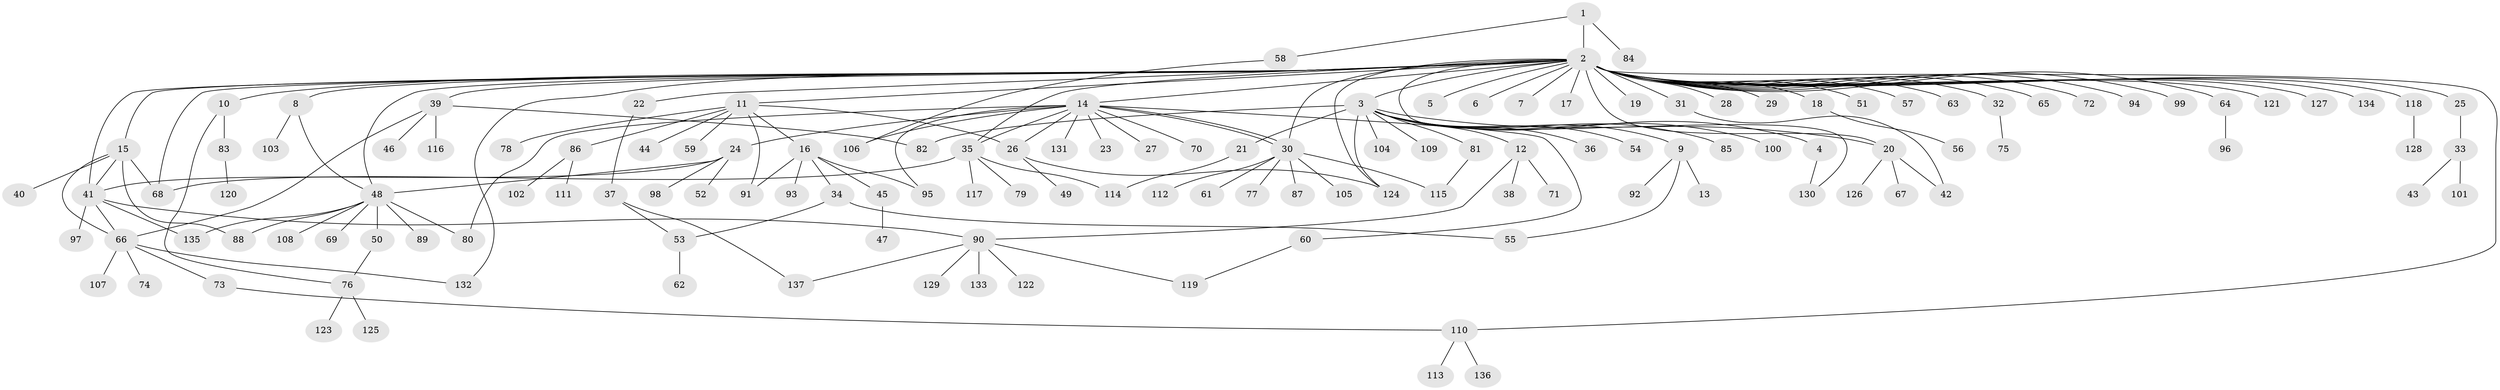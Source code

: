 // Generated by graph-tools (version 1.1) at 2025/14/03/09/25 04:14:28]
// undirected, 137 vertices, 170 edges
graph export_dot {
graph [start="1"]
  node [color=gray90,style=filled];
  1;
  2;
  3;
  4;
  5;
  6;
  7;
  8;
  9;
  10;
  11;
  12;
  13;
  14;
  15;
  16;
  17;
  18;
  19;
  20;
  21;
  22;
  23;
  24;
  25;
  26;
  27;
  28;
  29;
  30;
  31;
  32;
  33;
  34;
  35;
  36;
  37;
  38;
  39;
  40;
  41;
  42;
  43;
  44;
  45;
  46;
  47;
  48;
  49;
  50;
  51;
  52;
  53;
  54;
  55;
  56;
  57;
  58;
  59;
  60;
  61;
  62;
  63;
  64;
  65;
  66;
  67;
  68;
  69;
  70;
  71;
  72;
  73;
  74;
  75;
  76;
  77;
  78;
  79;
  80;
  81;
  82;
  83;
  84;
  85;
  86;
  87;
  88;
  89;
  90;
  91;
  92;
  93;
  94;
  95;
  96;
  97;
  98;
  99;
  100;
  101;
  102;
  103;
  104;
  105;
  106;
  107;
  108;
  109;
  110;
  111;
  112;
  113;
  114;
  115;
  116;
  117;
  118;
  119;
  120;
  121;
  122;
  123;
  124;
  125;
  126;
  127;
  128;
  129;
  130;
  131;
  132;
  133;
  134;
  135;
  136;
  137;
  1 -- 2;
  1 -- 58;
  1 -- 84;
  2 -- 3;
  2 -- 5;
  2 -- 6;
  2 -- 7;
  2 -- 8;
  2 -- 10;
  2 -- 11;
  2 -- 14;
  2 -- 15;
  2 -- 17;
  2 -- 18;
  2 -- 19;
  2 -- 20;
  2 -- 22;
  2 -- 25;
  2 -- 28;
  2 -- 29;
  2 -- 30;
  2 -- 31;
  2 -- 32;
  2 -- 35;
  2 -- 39;
  2 -- 41;
  2 -- 48;
  2 -- 51;
  2 -- 57;
  2 -- 63;
  2 -- 64;
  2 -- 65;
  2 -- 68;
  2 -- 72;
  2 -- 94;
  2 -- 99;
  2 -- 110;
  2 -- 118;
  2 -- 121;
  2 -- 124;
  2 -- 127;
  2 -- 130;
  2 -- 132;
  2 -- 134;
  3 -- 4;
  3 -- 9;
  3 -- 12;
  3 -- 20;
  3 -- 21;
  3 -- 36;
  3 -- 54;
  3 -- 81;
  3 -- 82;
  3 -- 85;
  3 -- 100;
  3 -- 104;
  3 -- 109;
  3 -- 124;
  4 -- 130;
  8 -- 48;
  8 -- 103;
  9 -- 13;
  9 -- 55;
  9 -- 92;
  10 -- 76;
  10 -- 83;
  11 -- 16;
  11 -- 26;
  11 -- 44;
  11 -- 59;
  11 -- 78;
  11 -- 86;
  11 -- 91;
  12 -- 38;
  12 -- 71;
  12 -- 90;
  14 -- 23;
  14 -- 24;
  14 -- 26;
  14 -- 27;
  14 -- 30;
  14 -- 30;
  14 -- 35;
  14 -- 60;
  14 -- 70;
  14 -- 80;
  14 -- 95;
  14 -- 106;
  14 -- 131;
  15 -- 40;
  15 -- 41;
  15 -- 66;
  15 -- 68;
  15 -- 88;
  16 -- 34;
  16 -- 45;
  16 -- 91;
  16 -- 93;
  16 -- 95;
  18 -- 56;
  20 -- 42;
  20 -- 67;
  20 -- 126;
  21 -- 114;
  22 -- 37;
  24 -- 41;
  24 -- 48;
  24 -- 52;
  24 -- 98;
  25 -- 33;
  26 -- 49;
  26 -- 124;
  30 -- 61;
  30 -- 77;
  30 -- 87;
  30 -- 105;
  30 -- 112;
  30 -- 115;
  31 -- 42;
  32 -- 75;
  33 -- 43;
  33 -- 101;
  34 -- 53;
  34 -- 55;
  35 -- 68;
  35 -- 79;
  35 -- 114;
  35 -- 117;
  37 -- 53;
  37 -- 137;
  39 -- 46;
  39 -- 66;
  39 -- 82;
  39 -- 116;
  41 -- 66;
  41 -- 90;
  41 -- 97;
  41 -- 135;
  45 -- 47;
  48 -- 50;
  48 -- 69;
  48 -- 80;
  48 -- 88;
  48 -- 89;
  48 -- 108;
  48 -- 135;
  50 -- 76;
  53 -- 62;
  58 -- 106;
  60 -- 119;
  64 -- 96;
  66 -- 73;
  66 -- 74;
  66 -- 107;
  66 -- 132;
  73 -- 110;
  76 -- 123;
  76 -- 125;
  81 -- 115;
  83 -- 120;
  86 -- 102;
  86 -- 111;
  90 -- 119;
  90 -- 122;
  90 -- 129;
  90 -- 133;
  90 -- 137;
  110 -- 113;
  110 -- 136;
  118 -- 128;
}
